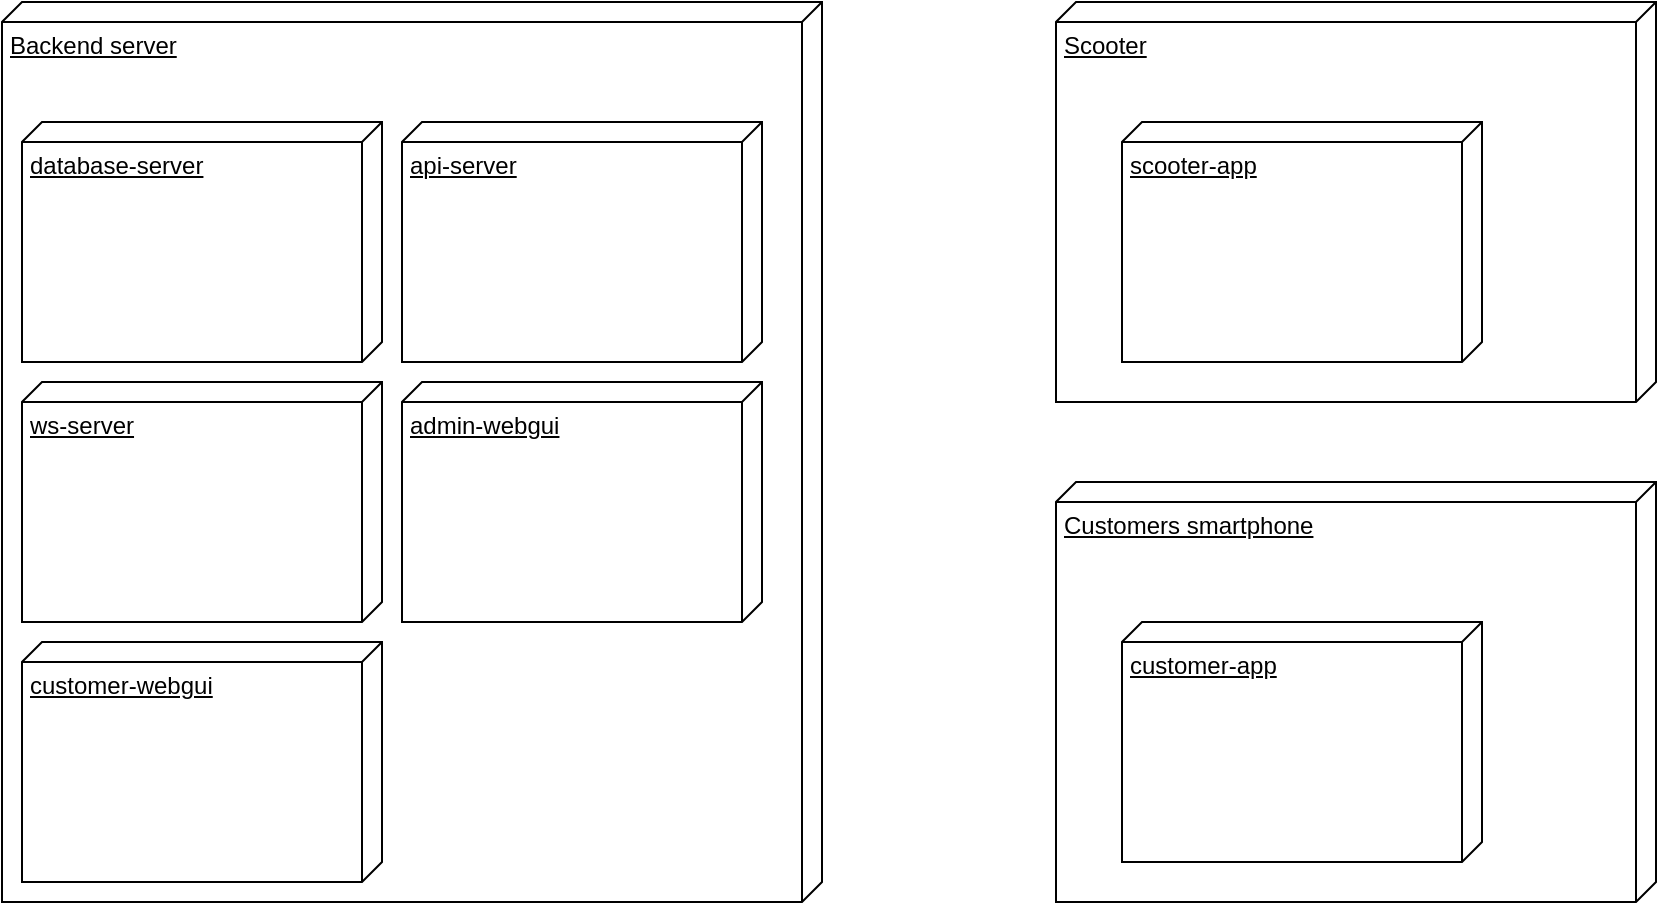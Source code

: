 <mxfile version="22.0.8" type="github">
  <diagram name="Page-1" id="b5b7bab2-c9e2-2cf4-8b2a-24fd1a2a6d21">
    <mxGraphModel dx="1434" dy="746" grid="1" gridSize="10" guides="1" tooltips="1" connect="1" arrows="1" fold="1" page="1" pageScale="1" pageWidth="827" pageHeight="1169" background="none" math="0" shadow="0">
      <root>
        <mxCell id="0" />
        <mxCell id="1" parent="0" />
        <mxCell id="yQ76Dd4Vf3-5NPErQ1-4-2" value="Backend server" style="verticalAlign=top;align=left;spacingTop=8;spacingLeft=2;spacingRight=12;shape=cube;size=10;direction=south;fontStyle=4;html=1;whiteSpace=wrap;" vertex="1" parent="1">
          <mxGeometry width="410" height="450" as="geometry" />
        </mxCell>
        <mxCell id="yQ76Dd4Vf3-5NPErQ1-4-3" value="Scooter" style="verticalAlign=top;align=left;spacingTop=8;spacingLeft=2;spacingRight=12;shape=cube;size=10;direction=south;fontStyle=4;html=1;whiteSpace=wrap;" vertex="1" parent="1">
          <mxGeometry x="527" width="300" height="200" as="geometry" />
        </mxCell>
        <mxCell id="yQ76Dd4Vf3-5NPErQ1-4-4" value="Customers smartphone" style="verticalAlign=top;align=left;spacingTop=8;spacingLeft=2;spacingRight=12;shape=cube;size=10;direction=south;fontStyle=4;html=1;whiteSpace=wrap;" vertex="1" parent="1">
          <mxGeometry x="527" y="240" width="300" height="210" as="geometry" />
        </mxCell>
        <mxCell id="yQ76Dd4Vf3-5NPErQ1-4-6" value="scooter-app" style="verticalAlign=top;align=left;spacingTop=8;spacingLeft=2;spacingRight=12;shape=cube;size=10;direction=south;fontStyle=4;html=1;whiteSpace=wrap;" vertex="1" parent="1">
          <mxGeometry x="560" y="60" width="180" height="120" as="geometry" />
        </mxCell>
        <mxCell id="yQ76Dd4Vf3-5NPErQ1-4-7" value="customer-app" style="verticalAlign=top;align=left;spacingTop=8;spacingLeft=2;spacingRight=12;shape=cube;size=10;direction=south;fontStyle=4;html=1;whiteSpace=wrap;" vertex="1" parent="1">
          <mxGeometry x="560" y="310" width="180" height="120" as="geometry" />
        </mxCell>
        <mxCell id="yQ76Dd4Vf3-5NPErQ1-4-8" value="database-server" style="verticalAlign=top;align=left;spacingTop=8;spacingLeft=2;spacingRight=12;shape=cube;size=10;direction=south;fontStyle=4;html=1;whiteSpace=wrap;" vertex="1" parent="1">
          <mxGeometry x="10" y="60" width="180" height="120" as="geometry" />
        </mxCell>
        <mxCell id="yQ76Dd4Vf3-5NPErQ1-4-9" value="api-server" style="verticalAlign=top;align=left;spacingTop=8;spacingLeft=2;spacingRight=12;shape=cube;size=10;direction=south;fontStyle=4;html=1;whiteSpace=wrap;" vertex="1" parent="1">
          <mxGeometry x="200" y="60" width="180" height="120" as="geometry" />
        </mxCell>
        <mxCell id="yQ76Dd4Vf3-5NPErQ1-4-10" value="ws-server" style="verticalAlign=top;align=left;spacingTop=8;spacingLeft=2;spacingRight=12;shape=cube;size=10;direction=south;fontStyle=4;html=1;whiteSpace=wrap;" vertex="1" parent="1">
          <mxGeometry x="10" y="190" width="180" height="120" as="geometry" />
        </mxCell>
        <mxCell id="yQ76Dd4Vf3-5NPErQ1-4-11" value="admin-webgui" style="verticalAlign=top;align=left;spacingTop=8;spacingLeft=2;spacingRight=12;shape=cube;size=10;direction=south;fontStyle=4;html=1;whiteSpace=wrap;" vertex="1" parent="1">
          <mxGeometry x="200" y="190" width="180" height="120" as="geometry" />
        </mxCell>
        <mxCell id="yQ76Dd4Vf3-5NPErQ1-4-12" value="customer-webgui" style="verticalAlign=top;align=left;spacingTop=8;spacingLeft=2;spacingRight=12;shape=cube;size=10;direction=south;fontStyle=4;html=1;whiteSpace=wrap;" vertex="1" parent="1">
          <mxGeometry x="10" y="320" width="180" height="120" as="geometry" />
        </mxCell>
      </root>
    </mxGraphModel>
  </diagram>
</mxfile>

